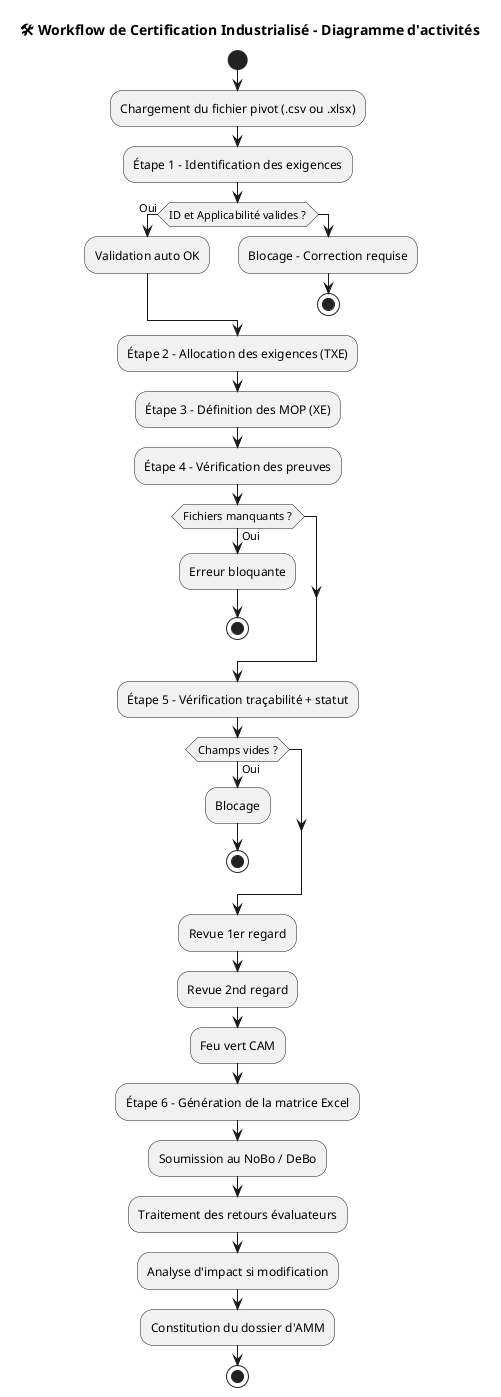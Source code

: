 ' ==================================================================
' 1. ACTIVITY DIAGRAM – Workflow global avec garde-fous
' ==================================================================
@startuml Activity_Workflow_Certification
title 🛠️ Workflow de Certification Industrialisé – Diagramme d'activités

start

:Chargement du fichier pivot (.csv ou .xlsx);
:Étape 1 – Identification des exigences;
if (ID et Applicabilité valides ?) then (Oui)
  :Validation auto OK;
else
  :Blocage – Correction requise;
  stop
endif

:Étape 2 – Allocation des exigences (TXE);
:Étape 3 – Définition des MOP (XE);

:Étape 4 – Vérification des preuves;
if (Fichiers manquants ?) then (Oui)
  :Erreur bloquante;
  stop
endif

:Étape 5 – Vérification traçabilité + statut;
if (Champs vides ?) then (Oui)
  :Blocage;
  stop
endif

:Revue 1er regard;
:Revue 2nd regard;

:Feu vert CAM;

:Étape 6 – Génération de la matrice Excel;
:Soumission au NoBo / DeBo;
:Traitement des retours évaluateurs;
:Analyse d'impact si modification;
:Constitution du dossier d'AMM;

stop
@enduml

' ==================================================================
' 2. USE CASE DIAGRAM – Rôles et responsabilités
' ==================================================================
@startuml UseCase_Workflow_Certification
title 👥 Rôles et Cas d’Utilisation – Certification

actor CAM
actor XE
actor TXE
actor Script
actor Evaluateur as "NoBo / DeBo"

rectangle "Système Certification" {
  CAM --> (Valider périmètre des exigences)
  CAM --> (Autoriser soumission)
  CAM --> (Constituer le dossier AMM)

  TXE --> (Allouer les exigences)
  XE --> (Définir les MOP)
  XE --> (Fournir les preuves)

  Script --> (Vérifier les preuves)
  Script --> (Vérifier la traçabilité)
  Script --> (Bloquer en cas de non-conformité)

  Evaluateur --> (Envoyer commentaires)
}
@enduml

' ==================================================================
' 3. SEQUENCE DIAGRAM – Cas nominal de traitement d’une exigence
' ==================================================================
@startuml Sequence_Certification_Flow
title ⏱️ Traitement d'une exigence – Diagramme de séquence

participant CAM
participant TXE
participant XE
participant Script
participant NoBo as "Évaluateur"

CAM -> TXE : Identification + allocation exigence
TXE -> XE : Transfert de l’exigence
XE -> Script : Demande vérification MOP
Script -> XE : OK / erreurs
XE -> Script : Fourniture de preuve
Script -> Script : Vérifie preuve, statut, traçabilité
alt Erreur détectée
  Script --> XE : Blocage + rapport
  XE --> CAM : Alerte / Correction
else Données valides
  Script -> CAM : Validation possible
  CAM -> NoBo : Soumission preuve
  NoBo -> CAM : Retour commentaire
  CAM -> XE : Traitement retour
end

@enduml

